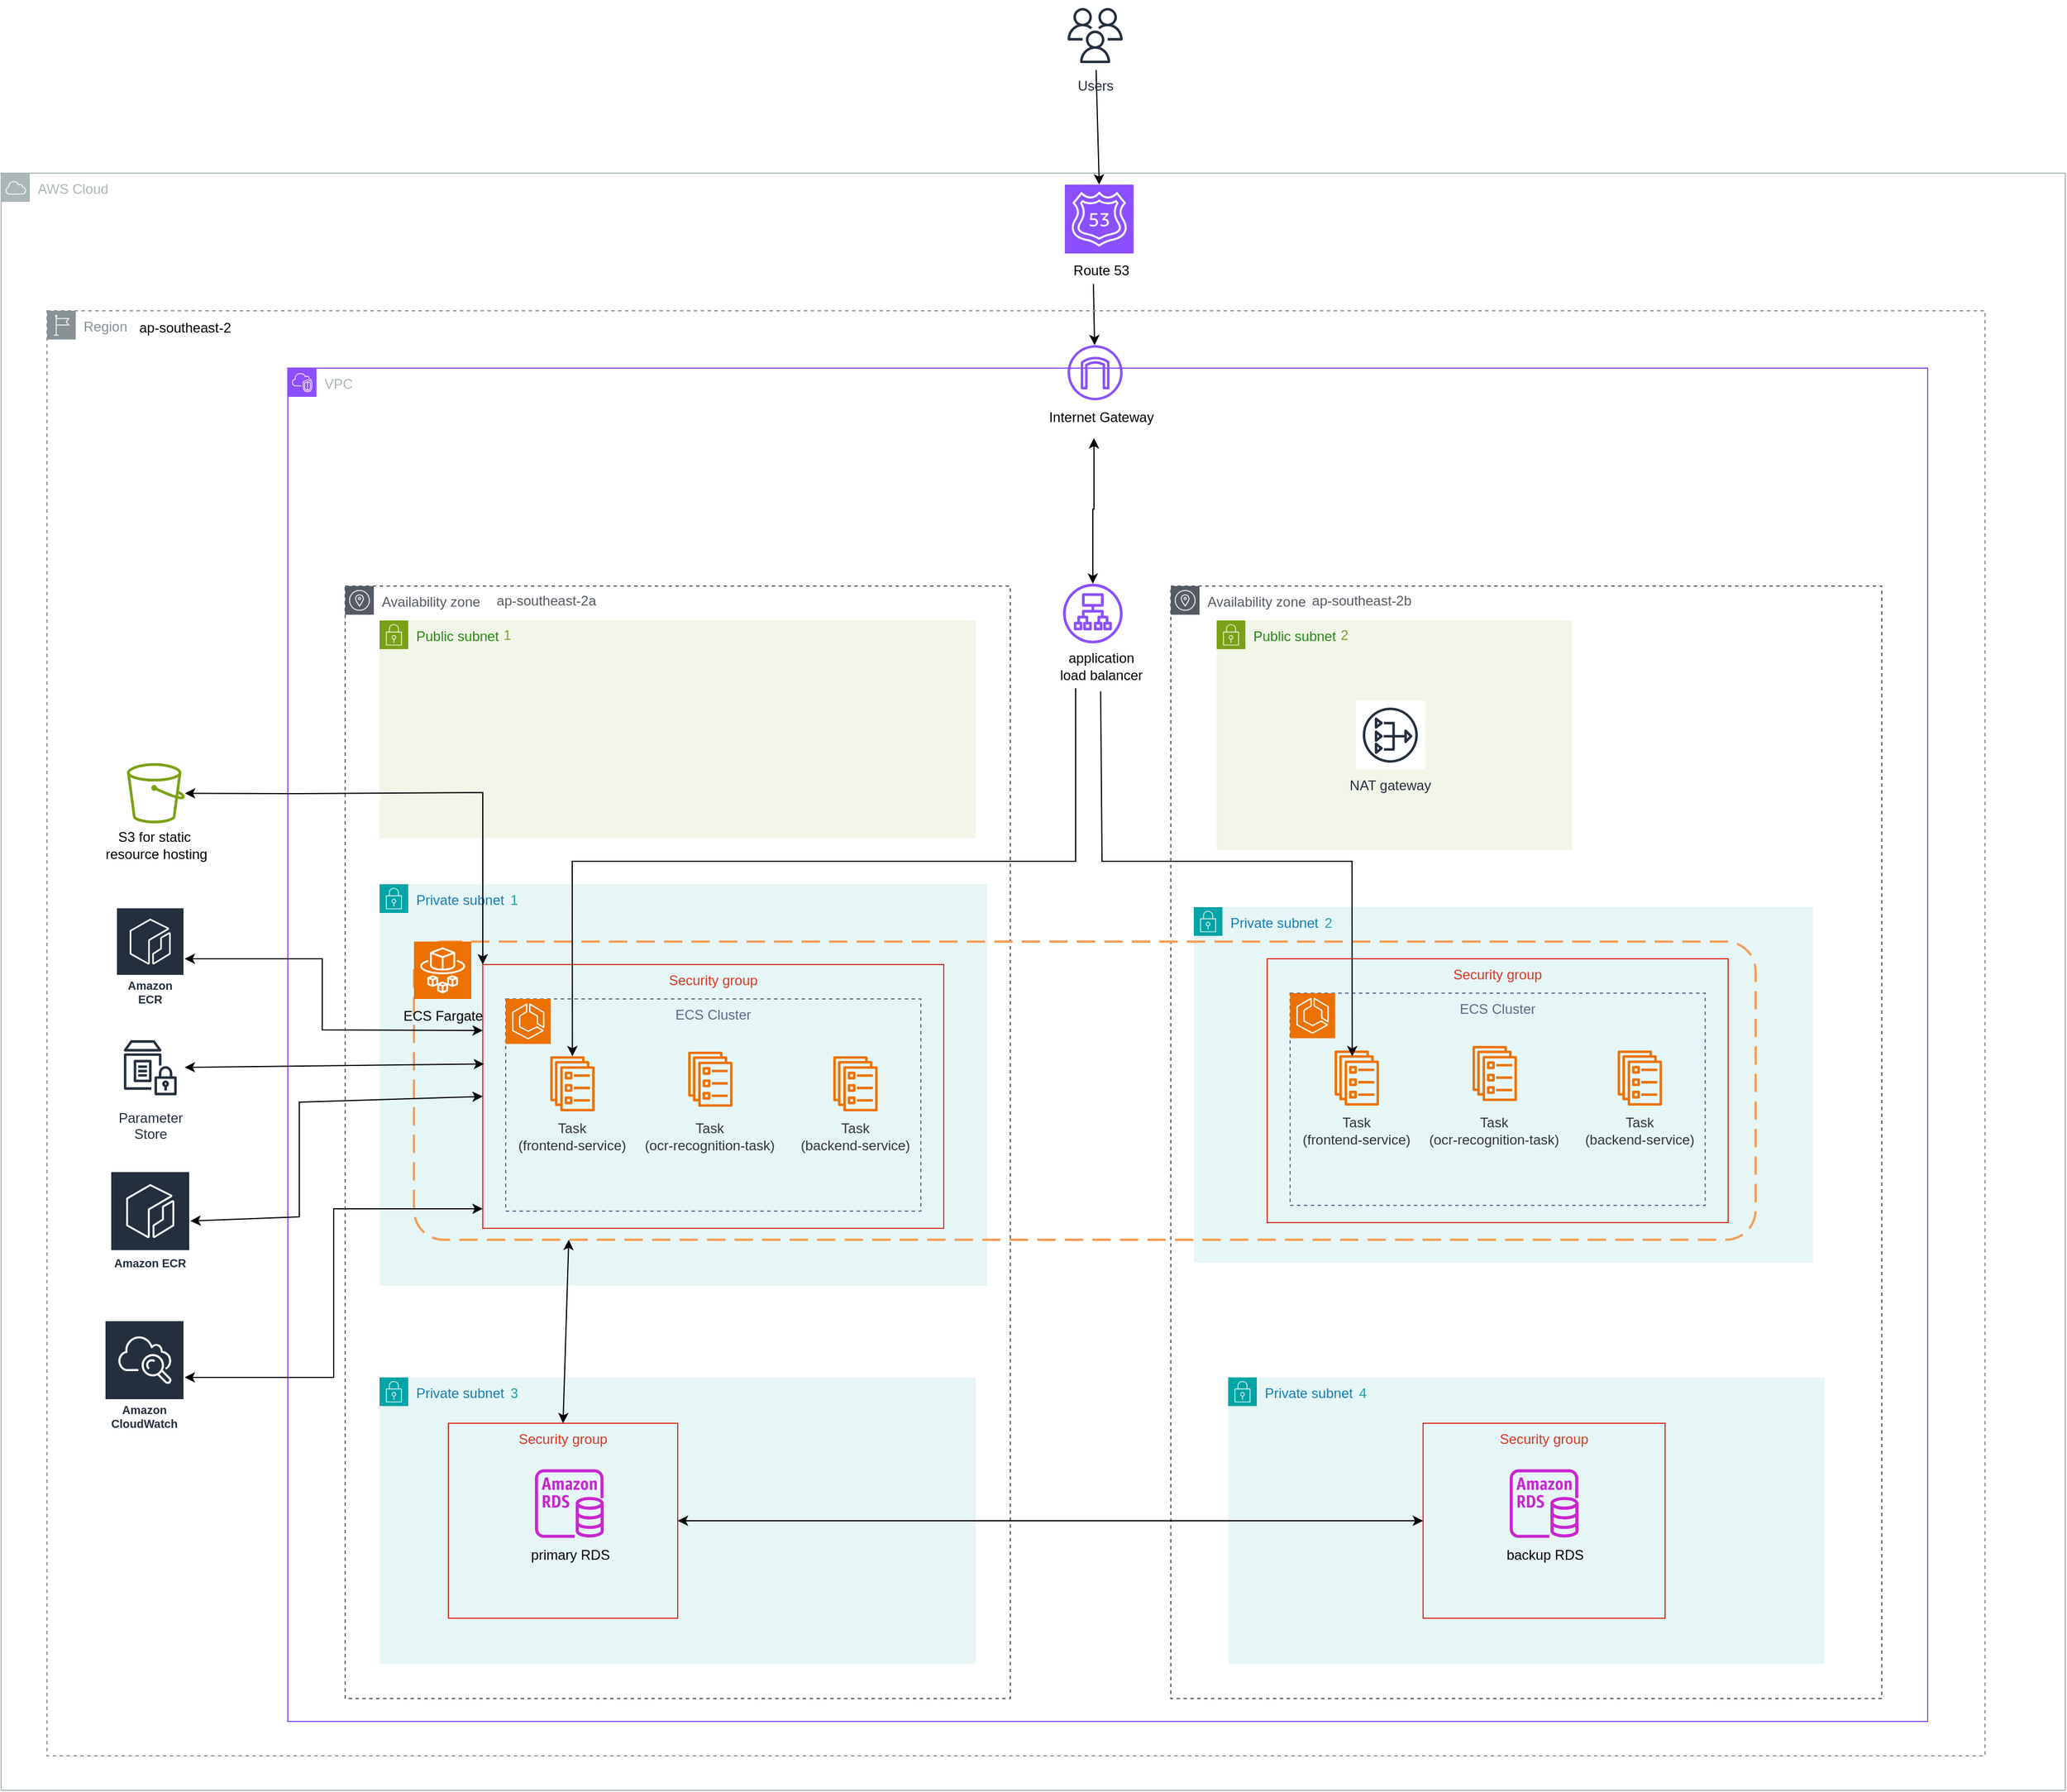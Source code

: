 <mxfile version="27.0.6">
  <diagram name="Page-1" id="NZVvb-CScf5ZL6aB-f5V">
    <mxGraphModel dx="3239" dy="1620" grid="1" gridSize="10" guides="1" tooltips="1" connect="1" arrows="1" fold="1" page="1" pageScale="1" pageWidth="827" pageHeight="1169" background="#ffffff" math="0" shadow="0">
      <root>
        <mxCell id="0" />
        <mxCell id="1" parent="0" />
        <mxCell id="lHyy_BqDiXbWExlvF2zH-4" value="Private subnet" style="points=[[0,0],[0.25,0],[0.5,0],[0.75,0],[1,0],[1,0.25],[1,0.5],[1,0.75],[1,1],[0.75,1],[0.5,1],[0.25,1],[0,1],[0,0.75],[0,0.5],[0,0.25]];outlineConnect=0;gradientColor=none;html=1;whiteSpace=wrap;fontSize=12;fontStyle=0;container=1;pointerEvents=0;collapsible=0;recursiveResize=0;shape=mxgraph.aws4.group;grIcon=mxgraph.aws4.group_security_group;grStroke=0;strokeColor=#00A4A6;fillColor=#E6F6F7;verticalAlign=top;align=left;spacingLeft=30;fontColor=#147EBA;dashed=0;" parent="1" vertex="1">
          <mxGeometry x="350" y="830" width="540" height="310" as="geometry" />
        </mxCell>
        <mxCell id="lHyy_BqDiXbWExlvF2zH-5" value="2" style="text;html=1;align=center;verticalAlign=middle;resizable=0;points=[];autosize=1;strokeColor=none;fillColor=none;fontColor=#1DA3A5;" parent="lHyy_BqDiXbWExlvF2zH-4" vertex="1">
          <mxGeometry x="102" y="-1" width="30" height="30" as="geometry" />
        </mxCell>
        <mxCell id="5uDzMRbxscLC0Sf3smg1-1" value="Availability zone" style="sketch=0;outlineConnect=0;gradientColor=none;html=1;whiteSpace=wrap;fontSize=12;fontStyle=0;shape=mxgraph.aws4.group;grIcon=mxgraph.aws4.group_availability_zone;strokeColor=#545B64;fillColor=none;verticalAlign=top;align=left;spacingLeft=30;fontColor=#545B64;dashed=1;" parent="1" vertex="1">
          <mxGeometry x="-390" y="550" width="580" height="970" as="geometry" />
        </mxCell>
        <mxCell id="lHyy_BqDiXbWExlvF2zH-19" value="Security Group" style="fontStyle=0;verticalAlign=top;align=center;spacingTop=-2;fillColor=none;rounded=0;whiteSpace=wrap;html=1;strokeColor=#FF0000;strokeWidth=2;dashed=1;container=0;collapsible=0;expand=0;recursiveResize=0;" parent="1" vertex="1">
          <mxGeometry x="-310" y="840" width="440" height="280" as="geometry" />
        </mxCell>
        <mxCell id="5uDzMRbxscLC0Sf3smg1-2" value="AWS Cloud" style="sketch=0;outlineConnect=0;gradientColor=none;html=1;whiteSpace=wrap;fontSize=12;fontStyle=0;shape=mxgraph.aws4.group;grIcon=mxgraph.aws4.group_aws_cloud;strokeColor=#AAB7B8;fillColor=none;verticalAlign=top;align=left;spacingLeft=30;fontColor=#AAB7B8;dashed=0;" parent="1" vertex="1">
          <mxGeometry x="-690" y="190" width="1800" height="1410" as="geometry" />
        </mxCell>
        <mxCell id="5uDzMRbxscLC0Sf3smg1-22" value="Availability zone" style="sketch=0;outlineConnect=0;gradientColor=none;html=1;whiteSpace=wrap;fontSize=12;fontStyle=0;shape=mxgraph.aws4.group;grIcon=mxgraph.aws4.group_availability_zone;strokeColor=#545B64;fillColor=none;verticalAlign=top;align=left;spacingLeft=30;fontColor=#545B64;dashed=1;" parent="1" vertex="1">
          <mxGeometry x="330" y="550" width="620" height="970" as="geometry" />
        </mxCell>
        <mxCell id="lHyy_BqDiXbWExlvF2zH-14" value="" style="rounded=1;arcSize=10;dashed=1;fillColor=none;gradientColor=none;dashPattern=8 3 1 3;strokeWidth=2;" parent="1" vertex="1">
          <mxGeometry x="-300" y="980" width="420" height="140" as="geometry" />
        </mxCell>
        <mxCell id="5uDzMRbxscLC0Sf3smg1-5" value="VPC" style="points=[[0,0],[0.25,0],[0.5,0],[0.75,0],[1,0],[1,0.25],[1,0.5],[1,0.75],[1,1],[0.75,1],[0.5,1],[0.25,1],[0,1],[0,0.75],[0,0.5],[0,0.25]];outlineConnect=0;gradientColor=none;html=1;whiteSpace=wrap;fontSize=12;fontStyle=0;container=0;pointerEvents=0;collapsible=0;recursiveResize=0;shape=mxgraph.aws4.group;grIcon=mxgraph.aws4.group_vpc2;strokeColor=#8C4FFF;fillColor=none;verticalAlign=top;align=left;spacingLeft=30;fontColor=#AAB7B8;dashed=0;" parent="1" vertex="1">
          <mxGeometry x="-440" y="360" width="1430" height="1180" as="geometry" />
        </mxCell>
        <mxCell id="5uDzMRbxscLC0Sf3smg1-7" value="" style="endArrow=classic;html=1;rounded=0;entryX=0.5;entryY=0;entryDx=0;entryDy=0;entryPerimeter=0;" parent="1" target="5uDzMRbxscLC0Sf3smg1-10" edge="1" source="5uDzMRbxscLC0Sf3smg1-6">
          <mxGeometry width="50" height="50" relative="1" as="geometry">
            <mxPoint x="270" y="-130" as="sourcePoint" />
            <mxPoint x="160" y="340" as="targetPoint" />
          </mxGeometry>
        </mxCell>
        <mxCell id="5uDzMRbxscLC0Sf3smg1-10" value="" style="sketch=0;points=[[0,0,0],[0.25,0,0],[0.5,0,0],[0.75,0,0],[1,0,0],[0,1,0],[0.25,1,0],[0.5,1,0],[0.75,1,0],[1,1,0],[0,0.25,0],[0,0.5,0],[0,0.75,0],[1,0.25,0],[1,0.5,0],[1,0.75,0]];outlineConnect=0;fontColor=#232F3E;fillColor=#8C4FFF;strokeColor=#ffffff;dashed=0;verticalLabelPosition=bottom;verticalAlign=top;align=center;html=1;fontSize=12;fontStyle=0;aspect=fixed;shape=mxgraph.aws4.resourceIcon;resIcon=mxgraph.aws4.route_53;" parent="1" vertex="1">
          <mxGeometry x="237.58" y="200" width="60" height="60" as="geometry" />
        </mxCell>
        <mxCell id="5uDzMRbxscLC0Sf3smg1-11" value="Route 53" style="text;html=1;align=center;verticalAlign=middle;resizable=0;points=[];autosize=1;strokeColor=none;fillColor=none;" parent="1" vertex="1">
          <mxGeometry x="233.79" y="260" width="70" height="30" as="geometry" />
        </mxCell>
        <mxCell id="5uDzMRbxscLC0Sf3smg1-14" value="" style="sketch=0;outlineConnect=0;fontColor=#232F3E;gradientColor=none;fillColor=#7AA116;strokeColor=none;dashed=0;verticalLabelPosition=bottom;verticalAlign=top;align=center;html=1;fontSize=12;fontStyle=0;aspect=fixed;pointerEvents=1;shape=mxgraph.aws4.bucket;" parent="1" vertex="1">
          <mxGeometry x="-580.24" y="704.37" width="50.48" height="52.5" as="geometry" />
        </mxCell>
        <mxCell id="5uDzMRbxscLC0Sf3smg1-15" value="S3 for static&amp;nbsp;&lt;div&gt;resource hosting&lt;/div&gt;" style="text;html=1;align=center;verticalAlign=middle;resizable=0;points=[];autosize=1;strokeColor=none;fillColor=none;" parent="1" vertex="1">
          <mxGeometry x="-610" y="755.62" width="110" height="40" as="geometry" />
        </mxCell>
        <mxCell id="5uDzMRbxscLC0Sf3smg1-19" value="Private subnet" style="points=[[0,0],[0.25,0],[0.5,0],[0.75,0],[1,0],[1,0.25],[1,0.5],[1,0.75],[1,1],[0.75,1],[0.5,1],[0.25,1],[0,1],[0,0.75],[0,0.5],[0,0.25]];outlineConnect=0;gradientColor=none;html=1;whiteSpace=wrap;fontSize=12;fontStyle=0;container=1;pointerEvents=0;collapsible=0;recursiveResize=0;shape=mxgraph.aws4.group;grIcon=mxgraph.aws4.group_security_group;grStroke=0;strokeColor=#00A4A6;fillColor=#E6F6F7;verticalAlign=top;align=left;spacingLeft=30;fontColor=#147EBA;dashed=0;" parent="1" vertex="1">
          <mxGeometry x="-360" y="810" width="530" height="350" as="geometry" />
        </mxCell>
        <mxCell id="lHyy_BqDiXbWExlvF2zH-26" value="" style="rounded=1;arcSize=10;dashed=1;strokeColor=#F59D56;fillColor=none;gradientColor=none;dashPattern=8 4;strokeWidth=2;" parent="5uDzMRbxscLC0Sf3smg1-19" vertex="1">
          <mxGeometry x="30" y="50" width="1170" height="260" as="geometry" />
        </mxCell>
        <mxCell id="5uDzMRbxscLC0Sf3smg1-20" value="1" style="text;html=1;align=center;verticalAlign=middle;resizable=0;points=[];autosize=1;strokeColor=none;fillColor=none;fontColor=#1DA3A5;" parent="5uDzMRbxscLC0Sf3smg1-19" vertex="1">
          <mxGeometry x="102" y="-1" width="30" height="30" as="geometry" />
        </mxCell>
        <mxCell id="lHyy_BqDiXbWExlvF2zH-35" value="" style="group" parent="5uDzMRbxscLC0Sf3smg1-19" vertex="1" connectable="0">
          <mxGeometry x="90" y="70" width="402" height="230" as="geometry" />
        </mxCell>
        <mxCell id="plzmfAakWldQOH1DG6bx-4" value="" style="group" parent="lHyy_BqDiXbWExlvF2zH-35" vertex="1" connectable="0">
          <mxGeometry width="402" height="230" as="geometry" />
        </mxCell>
        <mxCell id="lHyy_BqDiXbWExlvF2zH-32" value="Security group" style="fillColor=none;strokeColor=#DD3522;verticalAlign=top;fontStyle=0;fontColor=#DD3522;whiteSpace=wrap;html=1;" parent="plzmfAakWldQOH1DG6bx-4" vertex="1">
          <mxGeometry width="402" height="230" as="geometry" />
        </mxCell>
        <mxCell id="lHyy_BqDiXbWExlvF2zH-33" value="ECS Cluster" style="fillColor=none;strokeColor=#5A6C86;dashed=1;verticalAlign=top;fontStyle=0;fontColor=#5A6C86;whiteSpace=wrap;html=1;" parent="plzmfAakWldQOH1DG6bx-4" vertex="1">
          <mxGeometry x="20" y="30" width="362" height="185" as="geometry" />
        </mxCell>
        <mxCell id="lHyy_BqDiXbWExlvF2zH-16" value="Task&lt;br&gt;&lt;div&gt;(frontend-service)&lt;/div&gt;" style="whiteSpace=wrap;html=1;fillColor=none;fontColor=#333333;strokeColor=none;" parent="plzmfAakWldQOH1DG6bx-4" vertex="1">
          <mxGeometry x="23.18" y="140" width="110" height="19.41" as="geometry" />
        </mxCell>
        <mxCell id="lHyy_BqDiXbWExlvF2zH-17" value="" style="sketch=0;points=[[0,0,0],[0.25,0,0],[0.5,0,0],[0.75,0,0],[1,0,0],[0,1,0],[0.25,1,0],[0.5,1,0],[0.75,1,0],[1,1,0],[0,0.25,0],[0,0.5,0],[0,0.75,0],[1,0.25,0],[1,0.5,0],[1,0.75,0]];outlineConnect=0;fontColor=#232F3E;fillColor=#ED7100;strokeColor=#ffffff;dashed=0;verticalLabelPosition=bottom;verticalAlign=top;align=center;html=1;fontSize=12;fontStyle=0;aspect=fixed;shape=mxgraph.aws4.resourceIcon;resIcon=mxgraph.aws4.ecs;" parent="plzmfAakWldQOH1DG6bx-4" vertex="1">
          <mxGeometry x="20.0" y="30.003" width="39.286" height="39.286" as="geometry" />
        </mxCell>
        <mxCell id="lHyy_BqDiXbWExlvF2zH-8" value="" style="group" parent="plzmfAakWldQOH1DG6bx-4" vertex="1" connectable="0">
          <mxGeometry x="272" y="60" width="130" height="110" as="geometry" />
        </mxCell>
        <mxCell id="lHyy_BqDiXbWExlvF2zH-9" value="Task&lt;br&gt;&lt;div&gt;(backend-service)&lt;/div&gt;" style="whiteSpace=wrap;html=1;fillColor=none;fontColor=#333333;strokeColor=none;" parent="lHyy_BqDiXbWExlvF2zH-8" vertex="1">
          <mxGeometry x="-12" y="80" width="130" height="19.41" as="geometry" />
        </mxCell>
        <mxCell id="5uDzMRbxscLC0Sf3smg1-51" value="" style="group" parent="lHyy_BqDiXbWExlvF2zH-8" vertex="1" connectable="0">
          <mxGeometry x="-122" width="140" height="110" as="geometry" />
        </mxCell>
        <mxCell id="5uDzMRbxscLC0Sf3smg1-54" value="Task&lt;br&gt;&lt;div&gt;(ocr-recognition-task)&lt;/div&gt;" style="whiteSpace=wrap;html=1;fillColor=none;fontColor=#333333;strokeColor=none;" parent="5uDzMRbxscLC0Sf3smg1-51" vertex="1">
          <mxGeometry x="-21.538" y="80" width="140" height="19.41" as="geometry" />
        </mxCell>
        <mxCell id="plzmfAakWldQOH1DG6bx-2" value="" style="sketch=0;outlineConnect=0;fontColor=#232F3E;gradientColor=none;fillColor=#ED7100;strokeColor=none;dashed=0;verticalLabelPosition=bottom;verticalAlign=top;align=center;html=1;fontSize=12;fontStyle=0;aspect=fixed;pointerEvents=1;shape=mxgraph.aws4.ecs_service;" parent="5uDzMRbxscLC0Sf3smg1-51" vertex="1">
          <mxGeometry x="28.96" y="16" width="39" height="48" as="geometry" />
        </mxCell>
        <mxCell id="plzmfAakWldQOH1DG6bx-3" value="" style="sketch=0;outlineConnect=0;fontColor=#232F3E;gradientColor=none;fillColor=#ED7100;strokeColor=none;dashed=0;verticalLabelPosition=bottom;verticalAlign=top;align=center;html=1;fontSize=12;fontStyle=0;aspect=fixed;pointerEvents=1;shape=mxgraph.aws4.ecs_service;" parent="lHyy_BqDiXbWExlvF2zH-8" vertex="1">
          <mxGeometry x="33.5" y="20" width="39" height="48" as="geometry" />
        </mxCell>
        <mxCell id="plzmfAakWldQOH1DG6bx-1" value="" style="sketch=0;outlineConnect=0;fontColor=#232F3E;gradientColor=none;fillColor=#ED7100;strokeColor=none;dashed=0;verticalLabelPosition=bottom;verticalAlign=top;align=center;html=1;fontSize=12;fontStyle=0;aspect=fixed;pointerEvents=1;shape=mxgraph.aws4.ecs_service;" parent="plzmfAakWldQOH1DG6bx-4" vertex="1">
          <mxGeometry x="58.68" y="80" width="39" height="48" as="geometry" />
        </mxCell>
        <mxCell id="plzmfAakWldQOH1DG6bx-5" value="" style="group" parent="5uDzMRbxscLC0Sf3smg1-19" vertex="1" connectable="0">
          <mxGeometry x="774" y="65" width="402" height="230" as="geometry" />
        </mxCell>
        <mxCell id="plzmfAakWldQOH1DG6bx-6" value="" style="group" parent="plzmfAakWldQOH1DG6bx-5" vertex="1" connectable="0">
          <mxGeometry width="402" height="230" as="geometry" />
        </mxCell>
        <mxCell id="plzmfAakWldQOH1DG6bx-7" value="Security group" style="fillColor=none;strokeColor=#DD3522;verticalAlign=top;fontStyle=0;fontColor=#DD3522;whiteSpace=wrap;html=1;" parent="plzmfAakWldQOH1DG6bx-6" vertex="1">
          <mxGeometry width="402" height="230" as="geometry" />
        </mxCell>
        <mxCell id="plzmfAakWldQOH1DG6bx-8" value="ECS Cluster" style="fillColor=none;strokeColor=#5A6C86;dashed=1;verticalAlign=top;fontStyle=0;fontColor=#5A6C86;whiteSpace=wrap;html=1;" parent="plzmfAakWldQOH1DG6bx-6" vertex="1">
          <mxGeometry x="20" y="30" width="362" height="185" as="geometry" />
        </mxCell>
        <mxCell id="plzmfAakWldQOH1DG6bx-9" value="Task&lt;br&gt;&lt;div&gt;(frontend-service)&lt;/div&gt;" style="whiteSpace=wrap;html=1;fillColor=none;fontColor=#333333;strokeColor=none;" parent="plzmfAakWldQOH1DG6bx-6" vertex="1">
          <mxGeometry x="23.18" y="140" width="110" height="19.41" as="geometry" />
        </mxCell>
        <mxCell id="plzmfAakWldQOH1DG6bx-10" value="" style="sketch=0;points=[[0,0,0],[0.25,0,0],[0.5,0,0],[0.75,0,0],[1,0,0],[0,1,0],[0.25,1,0],[0.5,1,0],[0.75,1,0],[1,1,0],[0,0.25,0],[0,0.5,0],[0,0.75,0],[1,0.25,0],[1,0.5,0],[1,0.75,0]];outlineConnect=0;fontColor=#232F3E;fillColor=#ED7100;strokeColor=#ffffff;dashed=0;verticalLabelPosition=bottom;verticalAlign=top;align=center;html=1;fontSize=12;fontStyle=0;aspect=fixed;shape=mxgraph.aws4.resourceIcon;resIcon=mxgraph.aws4.ecs;" parent="plzmfAakWldQOH1DG6bx-6" vertex="1">
          <mxGeometry x="20.0" y="30.003" width="39.286" height="39.286" as="geometry" />
        </mxCell>
        <mxCell id="plzmfAakWldQOH1DG6bx-11" value="" style="group" parent="plzmfAakWldQOH1DG6bx-6" vertex="1" connectable="0">
          <mxGeometry x="272" y="60" width="130" height="110" as="geometry" />
        </mxCell>
        <mxCell id="plzmfAakWldQOH1DG6bx-12" value="Task&lt;br&gt;&lt;div&gt;(backend-service)&lt;/div&gt;" style="whiteSpace=wrap;html=1;fillColor=none;fontColor=#333333;strokeColor=none;" parent="plzmfAakWldQOH1DG6bx-11" vertex="1">
          <mxGeometry x="-12" y="80" width="130" height="19.41" as="geometry" />
        </mxCell>
        <mxCell id="plzmfAakWldQOH1DG6bx-13" value="" style="group" parent="plzmfAakWldQOH1DG6bx-11" vertex="1" connectable="0">
          <mxGeometry x="-122" width="140" height="110" as="geometry" />
        </mxCell>
        <mxCell id="plzmfAakWldQOH1DG6bx-14" value="Task&lt;br&gt;&lt;div&gt;(ocr-recognition-task)&lt;/div&gt;" style="whiteSpace=wrap;html=1;fillColor=none;fontColor=#333333;strokeColor=none;" parent="plzmfAakWldQOH1DG6bx-13" vertex="1">
          <mxGeometry x="-21.538" y="80" width="140" height="19.41" as="geometry" />
        </mxCell>
        <mxCell id="plzmfAakWldQOH1DG6bx-15" value="" style="sketch=0;outlineConnect=0;fontColor=#232F3E;gradientColor=none;fillColor=#ED7100;strokeColor=none;dashed=0;verticalLabelPosition=bottom;verticalAlign=top;align=center;html=1;fontSize=12;fontStyle=0;aspect=fixed;pointerEvents=1;shape=mxgraph.aws4.ecs_service;" parent="plzmfAakWldQOH1DG6bx-13" vertex="1">
          <mxGeometry x="28.96" y="16" width="39" height="48" as="geometry" />
        </mxCell>
        <mxCell id="plzmfAakWldQOH1DG6bx-16" value="" style="sketch=0;outlineConnect=0;fontColor=#232F3E;gradientColor=none;fillColor=#ED7100;strokeColor=none;dashed=0;verticalLabelPosition=bottom;verticalAlign=top;align=center;html=1;fontSize=12;fontStyle=0;aspect=fixed;pointerEvents=1;shape=mxgraph.aws4.ecs_service;" parent="plzmfAakWldQOH1DG6bx-11" vertex="1">
          <mxGeometry x="33.5" y="20" width="39" height="48" as="geometry" />
        </mxCell>
        <mxCell id="plzmfAakWldQOH1DG6bx-17" value="" style="sketch=0;outlineConnect=0;fontColor=#232F3E;gradientColor=none;fillColor=#ED7100;strokeColor=none;dashed=0;verticalLabelPosition=bottom;verticalAlign=top;align=center;html=1;fontSize=12;fontStyle=0;aspect=fixed;pointerEvents=1;shape=mxgraph.aws4.ecs_service;" parent="plzmfAakWldQOH1DG6bx-6" vertex="1">
          <mxGeometry x="58.68" y="80" width="39" height="48" as="geometry" />
        </mxCell>
        <mxCell id="5uDzMRbxscLC0Sf3smg1-21" value="" style="sketch=0;outlineConnect=0;fontColor=#232F3E;gradientColor=none;fillColor=#8C4FFF;strokeColor=none;dashed=0;verticalLabelPosition=bottom;verticalAlign=top;align=center;html=1;fontSize=12;fontStyle=0;aspect=fixed;pointerEvents=1;shape=mxgraph.aws4.internet_gateway;" parent="1" vertex="1">
          <mxGeometry x="240.0" y="340" width="48" height="48" as="geometry" />
        </mxCell>
        <mxCell id="5uDzMRbxscLC0Sf3smg1-23" value="Internet Gateway" style="text;html=1;align=center;verticalAlign=middle;resizable=0;points=[];autosize=1;strokeColor=none;fillColor=none;" parent="1" vertex="1">
          <mxGeometry x="213.79" y="388" width="110" height="30" as="geometry" />
        </mxCell>
        <mxCell id="5uDzMRbxscLC0Sf3smg1-24" value="Public subnet" style="points=[[0,0],[0.25,0],[0.5,0],[0.75,0],[1,0],[1,0.25],[1,0.5],[1,0.75],[1,1],[0.75,1],[0.5,1],[0.25,1],[0,1],[0,0.75],[0,0.5],[0,0.25]];outlineConnect=0;gradientColor=none;html=1;whiteSpace=wrap;fontSize=12;fontStyle=0;container=1;pointerEvents=0;collapsible=0;recursiveResize=0;shape=mxgraph.aws4.group;grIcon=mxgraph.aws4.group_security_group;grStroke=0;strokeColor=#7AA116;fillColor=#F2F6E8;verticalAlign=top;align=left;spacingLeft=30;fontColor=#248814;dashed=0;" parent="1" vertex="1">
          <mxGeometry x="-360" y="580" width="520" height="190" as="geometry" />
        </mxCell>
        <mxCell id="5uDzMRbxscLC0Sf3smg1-25" value="1" style="text;html=1;align=center;verticalAlign=middle;resizable=0;points=[];autosize=1;strokeColor=none;fillColor=none;fontColor=#7CA032;" parent="5uDzMRbxscLC0Sf3smg1-24" vertex="1">
          <mxGeometry x="96" y="-2" width="30" height="30" as="geometry" />
        </mxCell>
        <mxCell id="5uDzMRbxscLC0Sf3smg1-29" value="Public subnet" style="points=[[0,0],[0.25,0],[0.5,0],[0.75,0],[1,0],[1,0.25],[1,0.5],[1,0.75],[1,1],[0.75,1],[0.5,1],[0.25,1],[0,1],[0,0.75],[0,0.5],[0,0.25]];outlineConnect=0;gradientColor=none;html=1;whiteSpace=wrap;fontSize=12;fontStyle=0;container=1;pointerEvents=0;collapsible=0;recursiveResize=0;shape=mxgraph.aws4.group;grIcon=mxgraph.aws4.group_security_group;grStroke=0;strokeColor=#7AA116;fillColor=#F2F6E8;verticalAlign=top;align=left;spacingLeft=30;fontColor=#248814;dashed=0;" parent="1" vertex="1">
          <mxGeometry x="370" y="580" width="310" height="200" as="geometry" />
        </mxCell>
        <mxCell id="5uDzMRbxscLC0Sf3smg1-30" value="2" style="text;html=1;align=center;verticalAlign=middle;resizable=0;points=[];autosize=1;strokeColor=none;fillColor=none;fontColor=#7CA032;" parent="5uDzMRbxscLC0Sf3smg1-29" vertex="1">
          <mxGeometry x="96" y="-2" width="30" height="30" as="geometry" />
        </mxCell>
        <mxCell id="5uDzMRbxscLC0Sf3smg1-31" value="Private subnet" style="points=[[0,0],[0.25,0],[0.5,0],[0.75,0],[1,0],[1,0.25],[1,0.5],[1,0.75],[1,1],[0.75,1],[0.5,1],[0.25,1],[0,1],[0,0.75],[0,0.5],[0,0.25]];outlineConnect=0;gradientColor=none;html=1;whiteSpace=wrap;fontSize=12;fontStyle=0;container=1;pointerEvents=0;collapsible=0;recursiveResize=0;shape=mxgraph.aws4.group;grIcon=mxgraph.aws4.group_security_group;grStroke=0;strokeColor=#00A4A6;fillColor=#E6F6F7;verticalAlign=top;align=left;spacingLeft=30;fontColor=#147EBA;dashed=0;" parent="1" vertex="1">
          <mxGeometry x="-360" y="1240" width="520" height="250" as="geometry" />
        </mxCell>
        <mxCell id="5uDzMRbxscLC0Sf3smg1-32" value="Security group" style="fillColor=none;strokeColor=#DD3522;verticalAlign=top;fontStyle=0;fontColor=#DD3522;whiteSpace=wrap;html=1;" parent="5uDzMRbxscLC0Sf3smg1-31" vertex="1">
          <mxGeometry x="60" y="40" width="200" height="170" as="geometry" />
        </mxCell>
        <mxCell id="5uDzMRbxscLC0Sf3smg1-33" value="3" style="text;html=1;align=center;verticalAlign=middle;resizable=0;points=[];autosize=1;strokeColor=none;fillColor=none;fontColor=#1DA3A5;" parent="5uDzMRbxscLC0Sf3smg1-31" vertex="1">
          <mxGeometry x="102" y="-1" width="30" height="30" as="geometry" />
        </mxCell>
        <mxCell id="5uDzMRbxscLC0Sf3smg1-34" value="" style="sketch=0;outlineConnect=0;fontColor=#232F3E;gradientColor=none;fillColor=#C925D1;strokeColor=none;dashed=0;verticalLabelPosition=bottom;verticalAlign=top;align=center;html=1;fontSize=12;fontStyle=0;aspect=fixed;pointerEvents=1;shape=mxgraph.aws4.rds_instance;" parent="5uDzMRbxscLC0Sf3smg1-31" vertex="1">
          <mxGeometry x="135.5" y="80" width="60" height="60" as="geometry" />
        </mxCell>
        <mxCell id="5uDzMRbxscLC0Sf3smg1-35" value="primary RDS" style="text;html=1;align=center;verticalAlign=middle;resizable=0;points=[];autosize=1;strokeColor=none;fillColor=none;" parent="5uDzMRbxscLC0Sf3smg1-31" vertex="1">
          <mxGeometry x="120.5" y="140" width="90" height="30" as="geometry" />
        </mxCell>
        <mxCell id="5uDzMRbxscLC0Sf3smg1-36" value="Private subnet" style="points=[[0,0],[0.25,0],[0.5,0],[0.75,0],[1,0],[1,0.25],[1,0.5],[1,0.75],[1,1],[0.75,1],[0.5,1],[0.25,1],[0,1],[0,0.75],[0,0.5],[0,0.25]];outlineConnect=0;gradientColor=none;html=1;whiteSpace=wrap;fontSize=12;fontStyle=0;container=1;pointerEvents=0;collapsible=0;recursiveResize=0;shape=mxgraph.aws4.group;grIcon=mxgraph.aws4.group_security_group;grStroke=0;strokeColor=#00A4A6;fillColor=#E6F6F7;verticalAlign=top;align=left;spacingLeft=30;fontColor=#147EBA;dashed=0;" parent="1" vertex="1">
          <mxGeometry x="380" y="1240" width="520" height="250" as="geometry" />
        </mxCell>
        <mxCell id="5uDzMRbxscLC0Sf3smg1-37" value="4" style="text;html=1;align=center;verticalAlign=middle;resizable=0;points=[];autosize=1;strokeColor=none;fillColor=none;fontColor=#1DA3A5;" parent="5uDzMRbxscLC0Sf3smg1-36" vertex="1">
          <mxGeometry x="102" y="-1" width="30" height="30" as="geometry" />
        </mxCell>
        <mxCell id="5uDzMRbxscLC0Sf3smg1-38" value="Security group" style="fillColor=none;strokeColor=#DD3522;verticalAlign=top;fontStyle=0;fontColor=#DD3522;whiteSpace=wrap;html=1;" parent="5uDzMRbxscLC0Sf3smg1-36" vertex="1">
          <mxGeometry x="170" y="40" width="211" height="170" as="geometry" />
        </mxCell>
        <mxCell id="5uDzMRbxscLC0Sf3smg1-45" value="" style="sketch=0;outlineConnect=0;fontColor=#232F3E;gradientColor=none;fillColor=#C925D1;strokeColor=none;dashed=0;verticalLabelPosition=bottom;verticalAlign=top;align=center;html=1;fontSize=12;fontStyle=0;aspect=fixed;pointerEvents=1;shape=mxgraph.aws4.rds_instance;" parent="5uDzMRbxscLC0Sf3smg1-36" vertex="1">
          <mxGeometry x="245.5" y="80" width="60" height="60" as="geometry" />
        </mxCell>
        <mxCell id="5uDzMRbxscLC0Sf3smg1-58" value="backup RDS" style="text;html=1;align=center;verticalAlign=middle;resizable=0;points=[];autosize=1;strokeColor=none;fillColor=none;" parent="5uDzMRbxscLC0Sf3smg1-36" vertex="1">
          <mxGeometry x="230.5" y="140" width="90" height="30" as="geometry" />
        </mxCell>
        <mxCell id="5uDzMRbxscLC0Sf3smg1-40" value="ap-southeast-2a" style="text;html=1;align=center;verticalAlign=middle;resizable=0;points=[];autosize=1;strokeColor=none;fillColor=none;fontColor=#545B63;" parent="1" vertex="1">
          <mxGeometry x="-270" y="548" width="110" height="30" as="geometry" />
        </mxCell>
        <mxCell id="5uDzMRbxscLC0Sf3smg1-41" value="ap-southeast-2b" style="text;html=1;align=center;verticalAlign=middle;resizable=0;points=[];autosize=1;strokeColor=none;fillColor=none;fontColor=#545B63;" parent="1" vertex="1">
          <mxGeometry x="441.39" y="548" width="110" height="30" as="geometry" />
        </mxCell>
        <mxCell id="5uDzMRbxscLC0Sf3smg1-42" value="" style="sketch=0;outlineConnect=0;fontColor=#232F3E;gradientColor=none;fillColor=#8C4FFF;strokeColor=none;dashed=0;verticalLabelPosition=bottom;verticalAlign=top;align=center;html=1;fontSize=12;fontStyle=0;aspect=fixed;pointerEvents=1;shape=mxgraph.aws4.application_load_balancer;" parent="1" vertex="1">
          <mxGeometry x="236" y="548" width="52" height="52" as="geometry" />
        </mxCell>
        <mxCell id="5uDzMRbxscLC0Sf3smg1-43" value="application&lt;div&gt;load balancer&lt;/div&gt;" style="text;html=1;align=center;verticalAlign=middle;resizable=0;points=[];autosize=1;strokeColor=none;fillColor=none;" parent="1" vertex="1">
          <mxGeometry x="218.79" y="600" width="100" height="40" as="geometry" />
        </mxCell>
        <mxCell id="5uDzMRbxscLC0Sf3smg1-44" value="NAT gateway" style="sketch=0;outlineConnect=0;fontColor=#232F3E;gradientColor=none;strokeColor=#232F3E;fillColor=#ffffff;dashed=0;verticalLabelPosition=bottom;verticalAlign=top;align=center;html=1;fontSize=12;fontStyle=0;aspect=fixed;shape=mxgraph.aws4.resourceIcon;resIcon=mxgraph.aws4.nat_gateway;" parent="1" vertex="1">
          <mxGeometry x="491.39" y="650" width="60" height="60" as="geometry" />
        </mxCell>
        <mxCell id="5uDzMRbxscLC0Sf3smg1-59" value="" style="endArrow=classic;startArrow=classic;html=1;rounded=0;exitX=0.5;exitY=0;exitDx=0;exitDy=0;entryX=0.25;entryY=1;entryDx=0;entryDy=0;" parent="1" source="5uDzMRbxscLC0Sf3smg1-32" target="lHyy_BqDiXbWExlvF2zH-14" edge="1">
          <mxGeometry width="50" height="50" relative="1" as="geometry">
            <mxPoint x="270" y="1010" as="sourcePoint" />
            <mxPoint x="-200" y="1080.0" as="targetPoint" />
          </mxGeometry>
        </mxCell>
        <mxCell id="5uDzMRbxscLC0Sf3smg1-60" value="" style="endArrow=classic;startArrow=classic;html=1;rounded=0;exitX=1;exitY=0.5;exitDx=0;exitDy=0;entryX=0;entryY=0.5;entryDx=0;entryDy=0;" parent="1" source="5uDzMRbxscLC0Sf3smg1-32" target="5uDzMRbxscLC0Sf3smg1-38" edge="1">
          <mxGeometry width="50" height="50" relative="1" as="geometry">
            <mxPoint x="270" y="1010" as="sourcePoint" />
            <mxPoint x="320" y="960" as="targetPoint" />
          </mxGeometry>
        </mxCell>
        <mxCell id="5uDzMRbxscLC0Sf3smg1-62" value="" style="endArrow=classic;html=1;rounded=0;exitX=0.41;exitY=0.887;exitDx=0;exitDy=0;exitPerimeter=0;" parent="1" source="5uDzMRbxscLC0Sf3smg1-11" edge="1" target="5uDzMRbxscLC0Sf3smg1-21">
          <mxGeometry width="50" height="50" relative="1" as="geometry">
            <mxPoint x="264" y="17" as="sourcePoint" />
            <mxPoint x="264.27" y="40" as="targetPoint" />
          </mxGeometry>
        </mxCell>
        <mxCell id="5uDzMRbxscLC0Sf3smg1-65" value="" style="endArrow=classic;html=1;rounded=0;exitX=0.447;exitY=1.1;exitDx=0;exitDy=0;exitPerimeter=0;edgeStyle=orthogonalEdgeStyle;startArrow=classic;startFill=1;" parent="1" source="5uDzMRbxscLC0Sf3smg1-23" target="5uDzMRbxscLC0Sf3smg1-42" edge="1">
          <mxGeometry width="50" height="50" relative="1" as="geometry">
            <mxPoint x="270" y="940" as="sourcePoint" />
            <mxPoint x="320" y="890" as="targetPoint" />
          </mxGeometry>
        </mxCell>
        <mxCell id="lHyy_BqDiXbWExlvF2zH-13" value="Amazon CloudWatch" style="sketch=0;outlineConnect=0;fontColor=#232F3E;gradientColor=none;strokeColor=#ffffff;fillColor=#232F3E;dashed=0;verticalLabelPosition=middle;verticalAlign=bottom;align=center;html=1;whiteSpace=wrap;fontSize=10;fontStyle=1;spacing=3;shape=mxgraph.aws4.productIcon;prIcon=mxgraph.aws4.cloudwatch;" parent="1" vertex="1">
          <mxGeometry x="-600" y="1190" width="70" height="100" as="geometry" />
        </mxCell>
        <mxCell id="lHyy_BqDiXbWExlvF2zH-24" value="Amazon ECR" style="sketch=0;outlineConnect=0;fontColor=#232F3E;gradientColor=none;strokeColor=#ffffff;fillColor=#232F3E;dashed=0;verticalLabelPosition=middle;verticalAlign=bottom;align=center;html=1;whiteSpace=wrap;fontSize=10;fontStyle=1;spacing=3;shape=mxgraph.aws4.productIcon;prIcon=mxgraph.aws4.ecr;" parent="1" vertex="1">
          <mxGeometry x="-590" y="830" width="60" height="90" as="geometry" />
        </mxCell>
        <mxCell id="lHyy_BqDiXbWExlvF2zH-25" value="" style="sketch=0;points=[[0,0,0],[0.25,0,0],[0.5,0,0],[0.75,0,0],[1,0,0],[0,1,0],[0.25,1,0],[0.5,1,0],[0.75,1,0],[1,1,0],[0,0.25,0],[0,0.5,0],[0,0.75,0],[1,0.25,0],[1,0.5,0],[1,0.75,0]];outlineConnect=0;fontColor=#232F3E;fillColor=#ED7100;strokeColor=#ffffff;dashed=0;verticalLabelPosition=bottom;verticalAlign=top;align=center;html=1;fontSize=12;fontStyle=0;aspect=fixed;shape=mxgraph.aws4.resourceIcon;resIcon=mxgraph.aws4.fargate;" parent="1" vertex="1">
          <mxGeometry x="-330" y="860" width="50" height="50" as="geometry" />
        </mxCell>
        <mxCell id="lHyy_BqDiXbWExlvF2zH-28" value="ECS Fargate" style="text;html=1;align=center;verticalAlign=middle;resizable=0;points=[];autosize=1;strokeColor=none;fillColor=none;" parent="1" vertex="1">
          <mxGeometry x="-350" y="910" width="90" height="30" as="geometry" />
        </mxCell>
        <mxCell id="lHyy_BqDiXbWExlvF2zH-29" value="Parameter&#xa;Store" style="sketch=0;outlineConnect=0;fontColor=#232F3E;gradientColor=none;strokeColor=#232F3E;fillColor=#ffffff;dashed=0;verticalLabelPosition=bottom;verticalAlign=top;align=center;html=1;fontSize=12;fontStyle=0;aspect=fixed;shape=mxgraph.aws4.resourceIcon;resIcon=mxgraph.aws4.parameter_store;" parent="1" vertex="1">
          <mxGeometry x="-590" y="940" width="60" height="60" as="geometry" />
        </mxCell>
        <mxCell id="lHyy_BqDiXbWExlvF2zH-30" value="Amazon ECR" style="sketch=0;outlineConnect=0;fontColor=#232F3E;gradientColor=none;strokeColor=#ffffff;fillColor=#232F3E;dashed=0;verticalLabelPosition=middle;verticalAlign=bottom;align=center;html=1;whiteSpace=wrap;fontSize=10;fontStyle=1;spacing=3;shape=mxgraph.aws4.productIcon;prIcon=mxgraph.aws4.ecr;" parent="1" vertex="1">
          <mxGeometry x="-595" y="1060" width="70" height="90" as="geometry" />
        </mxCell>
        <mxCell id="lHyy_BqDiXbWExlvF2zH-47" value="" style="endArrow=classic;startArrow=classic;html=1;rounded=0;entryX=0;entryY=0.25;entryDx=0;entryDy=0;" parent="1" source="lHyy_BqDiXbWExlvF2zH-24" target="lHyy_BqDiXbWExlvF2zH-32" edge="1">
          <mxGeometry width="50" height="50" relative="1" as="geometry">
            <mxPoint x="110" y="910" as="sourcePoint" />
            <mxPoint x="160" y="860" as="targetPoint" />
            <Array as="points">
              <mxPoint x="-410" y="875" />
              <mxPoint x="-410" y="937" />
            </Array>
          </mxGeometry>
        </mxCell>
        <mxCell id="lHyy_BqDiXbWExlvF2zH-48" value="" style="endArrow=classic;startArrow=classic;html=1;rounded=0;entryX=0.003;entryY=0.377;entryDx=0;entryDy=0;entryPerimeter=0;" parent="1" source="lHyy_BqDiXbWExlvF2zH-29" target="lHyy_BqDiXbWExlvF2zH-32" edge="1">
          <mxGeometry width="50" height="50" relative="1" as="geometry">
            <mxPoint x="110" y="910" as="sourcePoint" />
            <mxPoint x="160" y="860" as="targetPoint" />
          </mxGeometry>
        </mxCell>
        <mxCell id="lHyy_BqDiXbWExlvF2zH-49" value="" style="endArrow=classic;startArrow=classic;html=1;rounded=0;entryX=0;entryY=0.5;entryDx=0;entryDy=0;" parent="1" source="lHyy_BqDiXbWExlvF2zH-30" target="lHyy_BqDiXbWExlvF2zH-32" edge="1">
          <mxGeometry width="50" height="50" relative="1" as="geometry">
            <mxPoint x="110" y="910" as="sourcePoint" />
            <mxPoint x="160" y="860" as="targetPoint" />
            <Array as="points">
              <mxPoint x="-430" y="1100" />
              <mxPoint x="-430" y="1000" />
            </Array>
          </mxGeometry>
        </mxCell>
        <mxCell id="lHyy_BqDiXbWExlvF2zH-50" value="" style="endArrow=classic;html=1;rounded=0;exitX=0.282;exitY=0.979;exitDx=0;exitDy=0;exitPerimeter=0;" parent="1" source="5uDzMRbxscLC0Sf3smg1-43" target="plzmfAakWldQOH1DG6bx-1" edge="1">
          <mxGeometry width="50" height="50" relative="1" as="geometry">
            <mxPoint x="100" y="800" as="sourcePoint" />
            <mxPoint x="150" y="750" as="targetPoint" />
            <Array as="points">
              <mxPoint x="247" y="790" />
              <mxPoint x="-192" y="790" />
            </Array>
          </mxGeometry>
        </mxCell>
        <mxCell id="lHyy_BqDiXbWExlvF2zH-51" value="" style="endArrow=classic;html=1;rounded=0;exitX=0.5;exitY=1.044;exitDx=0;exitDy=0;exitPerimeter=0;entryX=0.5;entryY=0;entryDx=0;entryDy=0;entryPerimeter=0;" parent="1" source="5uDzMRbxscLC0Sf3smg1-43" edge="1">
          <mxGeometry width="50" height="50" relative="1" as="geometry">
            <mxPoint x="240" y="800" as="sourcePoint" />
            <mxPoint x="488.183" y="960.003" as="targetPoint" />
            <Array as="points">
              <mxPoint x="270" y="790" />
              <mxPoint x="488" y="790" />
            </Array>
          </mxGeometry>
        </mxCell>
        <mxCell id="lHyy_BqDiXbWExlvF2zH-52" value="" style="endArrow=classic;startArrow=classic;html=1;rounded=0;entryX=0;entryY=0.926;entryDx=0;entryDy=0;entryPerimeter=0;" parent="1" source="lHyy_BqDiXbWExlvF2zH-13" target="lHyy_BqDiXbWExlvF2zH-32" edge="1">
          <mxGeometry width="50" height="50" relative="1" as="geometry">
            <mxPoint x="-140" y="1000" as="sourcePoint" />
            <mxPoint x="-90" y="950" as="targetPoint" />
            <Array as="points">
              <mxPoint x="-400" y="1240" />
              <mxPoint x="-400" y="1093" />
            </Array>
          </mxGeometry>
        </mxCell>
        <mxCell id="Urwos2Y7in3g2_cl9lC--2" value="" style="group" vertex="1" connectable="0" parent="1">
          <mxGeometry x="-650" y="310" width="1690" height="1260" as="geometry" />
        </mxCell>
        <mxCell id="5uDzMRbxscLC0Sf3smg1-3" value="Region" style="sketch=0;outlineConnect=0;gradientColor=none;html=1;whiteSpace=wrap;fontSize=12;fontStyle=0;shape=mxgraph.aws4.group;grIcon=mxgraph.aws4.group_region;strokeColor=#879196;fillColor=none;verticalAlign=top;align=left;spacingLeft=30;fontColor=#879196;dashed=1;" parent="Urwos2Y7in3g2_cl9lC--2" vertex="1">
          <mxGeometry width="1690" height="1260" as="geometry" />
        </mxCell>
        <mxCell id="5uDzMRbxscLC0Sf3smg1-4" value="ap-southeast-2" style="text;html=1;align=center;verticalAlign=middle;resizable=0;points=[];autosize=1;strokeColor=none;fillColor=none;" parent="Urwos2Y7in3g2_cl9lC--2" vertex="1">
          <mxGeometry x="69.76" width="100" height="30" as="geometry" />
        </mxCell>
        <mxCell id="Urwos2Y7in3g2_cl9lC--1" value="" style="endArrow=classic;startArrow=classic;html=1;rounded=0;entryX=0;entryY=0;entryDx=0;entryDy=0;" edge="1" parent="1" source="5uDzMRbxscLC0Sf3smg1-14" target="lHyy_BqDiXbWExlvF2zH-32">
          <mxGeometry width="50" height="50" relative="1" as="geometry">
            <mxPoint x="150" y="930" as="sourcePoint" />
            <mxPoint x="200" y="880" as="targetPoint" />
            <Array as="points">
              <mxPoint x="-430" y="731" />
              <mxPoint x="-270" y="730" />
            </Array>
          </mxGeometry>
        </mxCell>
        <mxCell id="5uDzMRbxscLC0Sf3smg1-6" value="Users" style="sketch=0;outlineConnect=0;fontColor=#232F3E;gradientColor=none;strokeColor=#232F3E;fillColor=#ffffff;dashed=0;verticalLabelPosition=bottom;verticalAlign=top;align=center;html=1;fontSize=12;fontStyle=0;aspect=fixed;shape=mxgraph.aws4.resourceIcon;resIcon=mxgraph.aws4.users;" parent="1" vertex="1">
          <mxGeometry x="234" y="40" width="60" height="60" as="geometry" />
        </mxCell>
      </root>
    </mxGraphModel>
  </diagram>
</mxfile>
